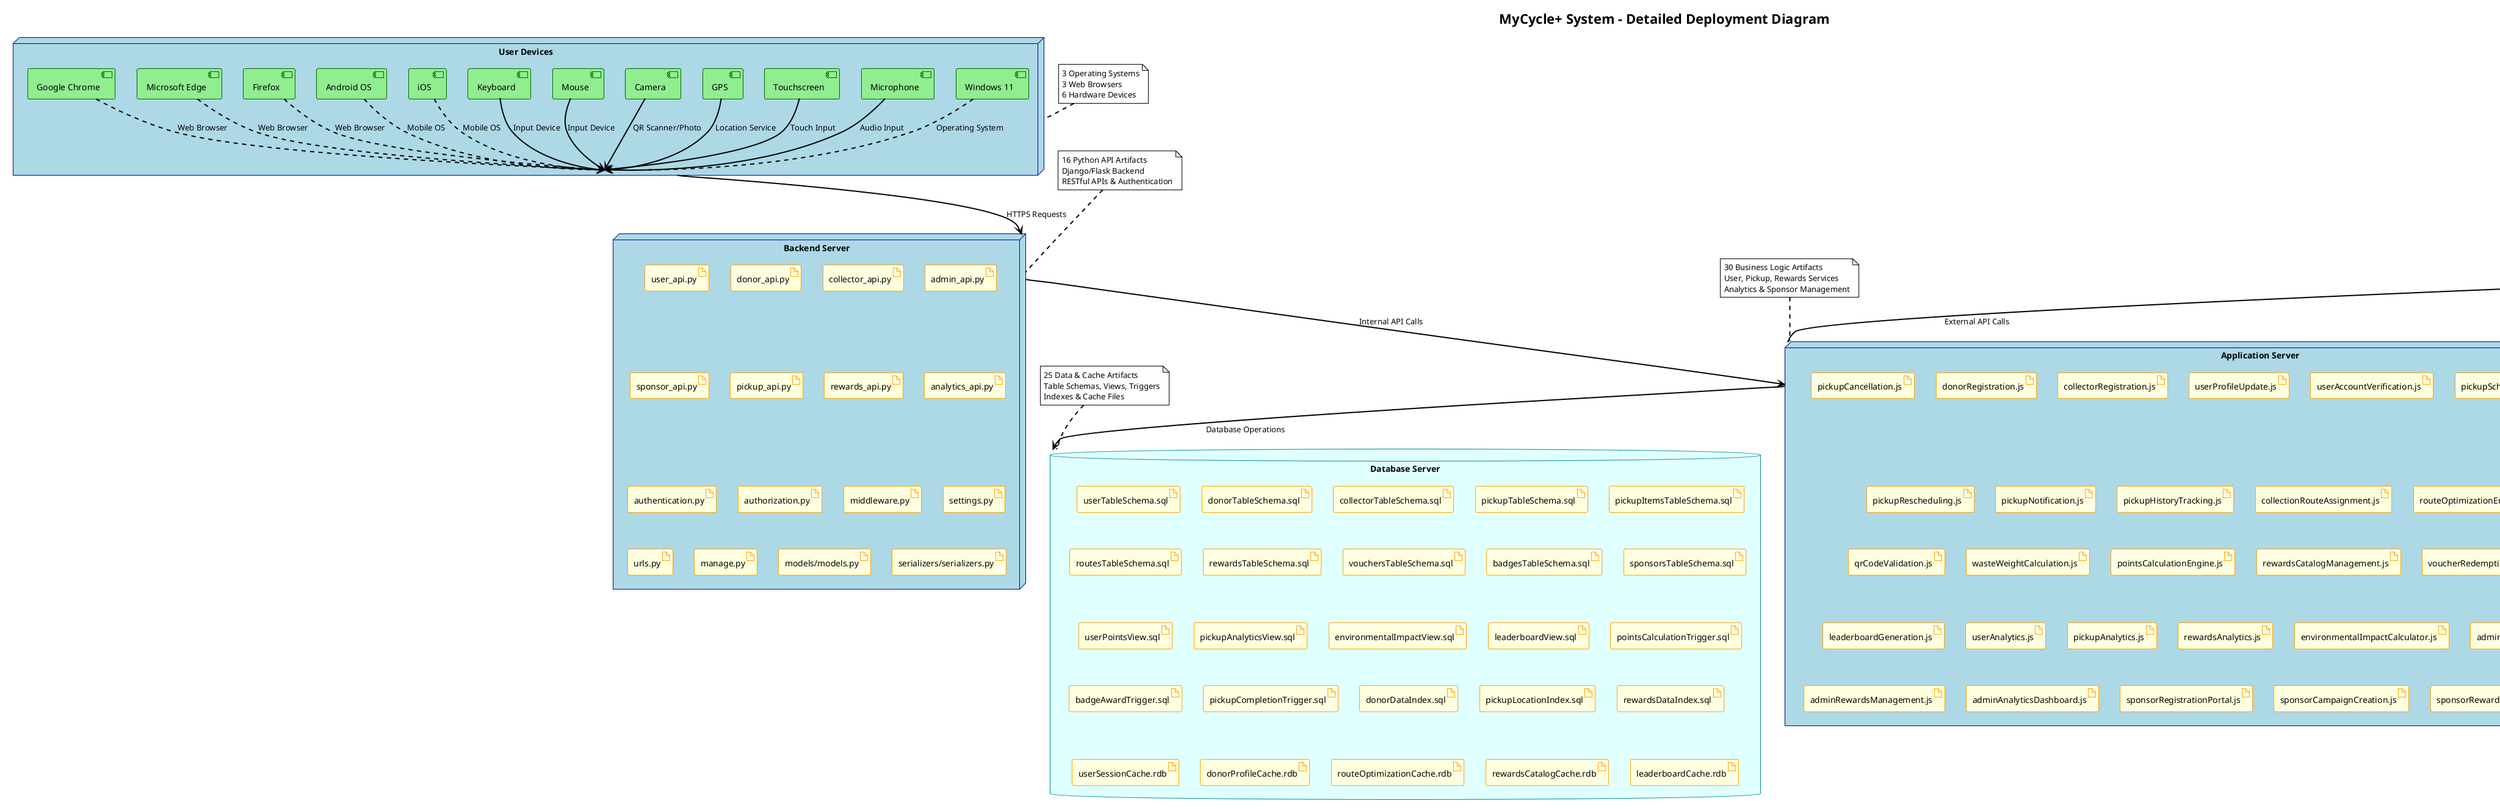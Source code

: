 @startuml MyCycle_Plus_Deployment_Diagram
!theme plain
title MyCycle+ System - Detailed Deployment Diagram

' ================================
' STYLING FOR BETTER VISIBILITY  
' ================================
skinparam node {
    BackgroundColor LightBlue
    BorderColor DarkBlue
}
skinparam artifact {
    BackgroundColor LightYellow
    BorderColor Orange
}
skinparam component {
    BackgroundColor LightGreen
    BorderColor DarkGreen
}
skinparam database {
    BackgroundColor LightCyan
    BorderColor DarkCyan
}
skinparam device {
    BackgroundColor LightPink
    BorderColor DarkRed
    FontSize 10
}
skinparam ArrowThickness 2

' ================================
' USER DEVICES
' ================================
node "User Devices" as UserDevices {
    component "Windows 11" as Windows11
    component "Google Chrome" as GoogleChrome
    component "Microsoft Edge" as MicrosoftEdge
    component "Firefox" as Firefox
    component "Android OS" as AndroidOS
    component "iOS" as iOSSystem
    component "Keyboard" as Keyboard
    component "Mouse" as Mouse
    component "Camera" as Camera
    component "GPS" as GPS
    component "Touchscreen" as Touchscreen
    component "Microphone" as Microphone
}

' ================================
' EXTERNAL SERVER
' ================================
node "External Server" as ExternalServer {
    artifact "googleMapsGeocoding.js" as GoogleMapsGeocoding
    artifact "routeOptimization.js" as RouteOptimization
    artifact "distanceCalculation.js" as DistanceCalculation
    artifact "mapsTileService.js" as MapsTileService
    artifact "stripePaymentProcessor.js" as StripePaymentProcessor
    artifact "paymentValidation.js" as PaymentValidation
    artifact "refundProcessor.js" as RefundProcessor
    artifact "firebasePushNotification.js" as FirebasePushNotification
    artifact "emailNotificationService.js" as EmailNotificationService
    artifact "smsNotificationService.js" as SMSNotificationService
    artifact "notificationQueue.js" as NotificationQueue
    artifact "weatherApiIntegration.js" as WeatherApiIntegration
    artifact "carbonFootprintCalculator.js" as CarbonFootprintCalculator
    artifact "externalReportsAPI.js" as ExternalReportsAPI
    artifact "thirdPartyAuthentication.js" as ThirdPartyAuthentication
}

' ================================
' BACKEND SERVER
' ================================
node "Backend Server" as BackendServer {
    artifact "user_api.py" as UserAPI
    artifact "donor_api.py" as DonorAPI
    artifact "collector_api.py" as CollectorAPI
    artifact "admin_api.py" as AdminAPI
    artifact "sponsor_api.py" as SponsorAPI
    artifact "pickup_api.py" as PickupAPI
    artifact "rewards_api.py" as RewardsAPI
    artifact "analytics_api.py" as AnalyticsAPI
    artifact "authentication.py" as Authentication
    artifact "authorization.py" as Authorization
    artifact "middleware.py" as Middleware
    artifact "settings.py" as Settings
    artifact "urls.py" as URLs
    artifact "manage.py" as Manage
    artifact "models/models.py" as Models
    artifact "serializers/serializers.py" as Serializers
}

' ================================
' APPLICATION SERVER
' ================================
node "Application Server" as ApplicationServer {
    artifact "donorRegistration.js" as DonorRegistration
    artifact "collectorRegistration.js" as CollectorRegistration
    artifact "userProfileUpdate.js" as UserProfileUpdate
    artifact "userAccountVerification.js" as UserAccountVerification
    artifact "pickupScheduling.js" as PickupSchedulingMain
    artifact "pickupCancellation.js" as PickupCancellation
    artifact "pickupRescheduling.js" as PickupRescheduling
    artifact "pickupNotification.js" as PickupNotification
    artifact "pickupHistoryTracking.js" as PickupHistoryTracking
    artifact "collectionRouteAssignment.js" as CollectionRouteAssignment
    artifact "routeOptimizationEngine.js" as RouteOptimizationEngine
    artifact "pickupStatusUpdate.js" as PickupStatusUpdateMain
    artifact "qrCodeValidation.js" as QRCodeValidation
    artifact "wasteWeightCalculation.js" as WasteWeightCalculation
    artifact "pointsCalculationEngine.js" as PointsCalculationEngine
    artifact "rewardsCatalogManagement.js" as RewardsCatalogManagement
    artifact "voucherRedemption.js" as VoucherRedemption
    artifact "badgeAwardSystem.js" as BadgeAwardSystem
    artifact "leaderboardGeneration.js" as LeaderboardGeneration
    artifact "userAnalytics.js" as UserAnalyticsMain
    artifact "pickupAnalytics.js" as PickupAnalyticsMain
    artifact "rewardsAnalytics.js" as RewardsAnalyticsMain
    artifact "environmentalImpactCalculator.js" as EnvironmentalImpactCalculator
    artifact "adminUserManagement.js" as AdminUserManagement
    artifact "adminRewardsManagement.js" as AdminRewardsManagement
    artifact "adminAnalyticsDashboard.js" as AdminAnalyticsDashboard
    artifact "sponsorRegistrationPortal.js" as SponsorRegistrationPortal
    artifact "sponsorCampaignCreation.js" as SponsorCampaignCreation
    artifact "sponsorRewardsIntegration.js" as SponsorRewardsIntegration
    artifact "sponsorAnalyticsReporting.js" as SponsorAnalyticsReporting
}

' ================================
' DATABASE
' ================================
database "Database Server" as DatabaseServer {
    artifact "userTableSchema.sql" as UserTableSchema
    artifact "donorTableSchema.sql" as DonorTableSchema
    artifact "collectorTableSchema.sql" as CollectorTableSchema
    artifact "pickupTableSchema.sql" as PickupTableSchema
    artifact "pickupItemsTableSchema.sql" as PickupItemsTableSchema
    artifact "routesTableSchema.sql" as RoutesTableSchema
    artifact "rewardsTableSchema.sql" as RewardsTableSchema
    artifact "vouchersTableSchema.sql" as VouchersTableSchema
    artifact "badgesTableSchema.sql" as BadgesTableSchema
    artifact "sponsorsTableSchema.sql" as SponsorsTableSchema
    artifact "userPointsView.sql" as UserPointsView
    artifact "pickupAnalyticsView.sql" as PickupAnalyticsView
    artifact "environmentalImpactView.sql" as EnvironmentalImpactView
    artifact "leaderboardView.sql" as LeaderboardView
    artifact "pointsCalculationTrigger.sql" as PointsCalculationTrigger
    artifact "badgeAwardTrigger.sql" as BadgeAwardTrigger
    artifact "pickupCompletionTrigger.sql" as PickupCompletionTrigger
    artifact "donorDataIndex.sql" as DonorDataIndex
    artifact "pickupLocationIndex.sql" as PickupLocationIndex
    artifact "rewardsDataIndex.sql" as RewardsDataIndex
    artifact "userSessionCache.rdb" as UserSessionCacheRDB
    artifact "donorProfileCache.rdb" as DonorProfileCacheRDB
    artifact "routeOptimizationCache.rdb" as RouteOptimizationCacheRDB
    artifact "rewardsCatalogCache.rdb" as RewardsCatalogCacheRDB
    artifact "leaderboardCache.rdb" as LeaderboardCacheRDB
}

' ================================
' DEPLOYMENT CONNECTIONS
' ================================

' Hardware Device Connections
Keyboard --> UserDevices : Input Device
Mouse --> UserDevices : Input Device
Camera --> UserDevices : QR Scanner/Photo
GPS --> UserDevices : Location Service
Touchscreen --> UserDevices : Touch Input
Microphone --> UserDevices : Audio Input

' Internal Device Connections
GoogleChrome .-> UserDevices : Web Browser
MicrosoftEdge .-> UserDevices : Web Browser
Firefox .-> UserDevices : Web Browser
Windows11 .-> UserDevices : Operating System
AndroidOS .-> UserDevices : Mobile OS
iOSSystem .-> UserDevices : Mobile OS

' User Devices to Backend Server
UserDevices --> BackendServer : HTTPS Requests

' Backend Server to Application Server
BackendServer --> ApplicationServer : Internal API Calls

' Application Server to Database
ApplicationServer --> DatabaseServer : Database Operations

' Application Server to External Services
ApplicationServer --> ExternalServer : External API Calls

' Technology Annotations
note top of UserDevices : 3 Operating Systems\n3 Web Browsers\n6 Hardware Devices
note top of ExternalServer : 15 External Integration Artifacts\nMaps, Payment, Notifications\nThird-party APIs & Services
note top of BackendServer : 16 Python API Artifacts\nDjango/Flask Backend\nRESTful APIs & Authentication
note top of ApplicationServer : 30 Business Logic Artifacts\nUser, Pickup, Rewards Services\nAnalytics & Sponsor Management
note top of DatabaseServer : 25 Data & Cache Artifacts\nTable Schemas, Views, Triggers\nIndexes & Cache Files

@enduml